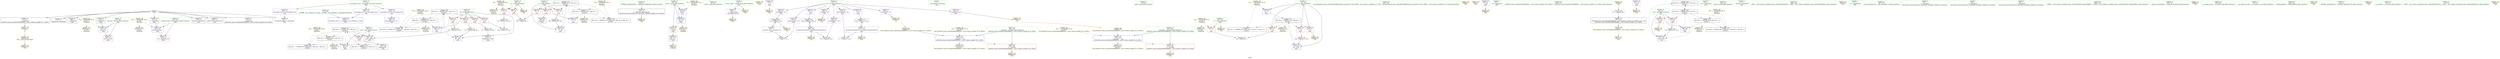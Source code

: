 digraph "SVFG" {
	label="SVFG";

	Node0x559679731850 [shape=record,color=grey,label="{NodeID: 0\nNullPtr}"];
	Node0x559679731850 -> Node0x559679749730[style=solid];
	Node0x559679731850 -> Node0x559679749830[style=solid];
	Node0x559679731850 -> Node0x559679749900[style=solid];
	Node0x559679731850 -> Node0x5596797499d0[style=solid];
	Node0x559679731850 -> Node0x559679749aa0[style=solid];
	Node0x559679731850 -> Node0x559679749b70[style=solid];
	Node0x559679731850 -> Node0x559679749c40[style=solid];
	Node0x559679731850 -> Node0x55967974ad30[style=solid];
	Node0x559679731850 -> Node0x559679749e40[style=solid];
	Node0x55967975d090 [shape=record,color=black,label="{NodeID: 180\nMR_18V_7 = PHI(MR_18V_4, MR_18V_2, MR_18V_2, MR_18V_1, )\npts\{64 \}\n}"];
	Node0x559679749e40 [shape=record,color=blue, style = dotted,label="{NodeID: 97\n245\<--3\nllvm.global_ctors_2\<--dummyVal\nGlob }"];
	Node0x559679747f50 [shape=record,color=green,label="{NodeID: 14\n29\<--35\n_ZNSt8ios_base4InitD1Ev\<--_ZNSt8ios_base4InitD1Ev_field_insensitive\n}"];
	Node0x559679747f50 -> Node0x55967974ae00[style=solid];
	Node0x55967974d6e0 [shape=record,color=yellow,style=double,label="{NodeID: 194\nRETMU(2V_3)\npts\{46 \}\nFun[main]}"];
	Node0x55967974e9e0 [shape=record,color=blue,label="{NodeID: 111\n45\<--68\nretval\<--\nmain\n}"];
	Node0x55967974e9e0 -> Node0x55967974c310[style=dashed];
	Node0x55967974e9e0 -> Node0x55967974d6e0[style=dashed];
	Node0x559679748a90 [shape=record,color=green,label="{NodeID: 28\n81\<--82\nscanf\<--scanf_field_insensitive\n}"];
	Node0x55967974f540 [shape=record,color=yellow,style=double,label="{NodeID: 125\nAPARM(26)\nCS[]}"];
	Node0x559679749830 [shape=record,color=black,label="{NodeID: 42\n109\<--3\n\<--dummyVal\nmain\n}"];
	Node0x55967974a610 [shape=record,color=yellow,style=double,label="{NodeID: 139\nARet(101)\nCS[]}"];
	Node0x55967974b3e0 [shape=record,color=purple,label="{NodeID: 56\n79\<--8\n\<--.str\nmain\n}"];
	Node0x55967974b3e0 -> Node0x55967974eec0[style=solid];
	Node0x5596797525c0 [shape=record,color=grey,label="{NodeID: 153\n106 = Binary(105, 84, )\n}"];
	Node0x5596797525c0 -> Node0x55967974a1b0[style=solid];
	Node0x55967974bfd0 [shape=record,color=purple,label="{NodeID: 70\n163\<--51\n\<--arr\nmain\n}"];
	Node0x55967974bfd0 -> Node0x559679751900[style=solid];
	Node0x559679758f90 [shape=record,color=black,label="{NodeID: 167\nMR_18V_4 = PHI(MR_18V_5, MR_18V_3, )\npts\{64 \}\n}"];
	Node0x559679758f90 -> Node0x55967974ce70[style=dashed];
	Node0x559679758f90 -> Node0x55967974e770[style=dashed];
	Node0x559679758f90 -> Node0x559679759e90[style=dashed];
	Node0x559679758f90 -> Node0x55967975b290[style=dashed];
	Node0x559679758f90 -> Node0x55967975d090[style=dashed];
	Node0x55967974cb30 [shape=record,color=red,label="{NodeID: 84\n98\<--59\n\<--i\nmain\n}"];
	Node0x55967974cb30 -> Node0x55967974af00[style=solid];
	Node0x559679731ed0 [shape=record,color=green,label="{NodeID: 1\n7\<--1\n__dso_handle\<--dummyObj\nGlob }"];
	Node0x55967975d590 [shape=record,color=black,label="{NodeID: 181\nMR_20V_6 = PHI(MR_20V_4, MR_20V_2, MR_20V_2, MR_20V_1, )\npts\{66 \}\n}"];
	Node0x559679749f40 [shape=record,color=blue,label="{NodeID: 98\n45\<--68\nretval\<--\nmain\n}"];
	Node0x559679749f40 -> Node0x55967974e9e0[style=dashed];
	Node0x559679747fe0 [shape=record,color=green,label="{NodeID: 15\n42\<--43\nmain\<--main_field_insensitive\n}"];
	Node0x55967974e200 [shape=record,color=yellow,style=double,label="{NodeID: 195\nRETMU(4V_1)\npts\{48 \}\nFun[main]}"];
	Node0x55967974eab0 [shape=record,color=blue,label="{NodeID: 112\n200\<--198\n__lhs.addr\<--__lhs\n_ZStltIcSt11char_traitsIcESaIcEEbRKNSt7__cxx1112basic_stringIT_T0_T1_EESA_\n}"];
	Node0x55967974eab0 -> Node0x55967974d280[style=dashed];
	Node0x55967974eab0 -> Node0x559679761120[style=dashed];
	Node0x559679748b90 [shape=record,color=green,label="{NodeID: 29\n102\<--103\n_ZSt7getlineIcSt11char_traitsIcESaIcEERSt13basic_istreamIT_T0_ES7_RNSt7__cxx1112basic_stringIS4_S5_T1_EE\<--_ZSt7getlineIcSt11char_traitsIcESaIcEERSt13basic_istreamIT_T0_ES7_RNSt7__cxx1112basic_stringIS4_S5_T1_EE_field_insensitive\n}"];
	Node0x55967974f610 [shape=record,color=yellow,style=double,label="{NodeID: 126\nAPARM(7)\nCS[]}"];
	Node0x559679749900 [shape=record,color=black,label="{NodeID: 43\n110\<--3\n\<--dummyVal\nmain\n}"];
	Node0x559679749900 -> Node0x55967974a280[style=solid];
	Node0x55967974a6a0 [shape=record,color=yellow,style=double,label="{NodeID: 140\nARet(27)\nCS[]}"];
	Node0x55967974b4b0 [shape=record,color=purple,label="{NodeID: 57\n90\<--10\n\<--.str.1\nmain\n}"];
	Node0x55967974b4b0 -> Node0x55967974f060[style=solid];
	Node0x559679752740 [shape=record,color=grey,label="{NodeID: 154\n127 = Binary(126, 84, )\n}"];
	Node0x559679752740 -> Node0x55967974afd0[style=solid];
	Node0x55967974c0a0 [shape=record,color=purple,label="{NodeID: 71\n73\<--72\narrayctor.next\<--arrayctor.cur\nmain\n}"];
	Node0x55967974c0a0 -> Node0x5596797513a0[style=solid];
	Node0x55967974c0a0 -> Node0x5596797537c0[style=solid];
	Node0x559679759490 [shape=record,color=black,label="{NodeID: 168\nMR_20V_4 = PHI(MR_20V_5, MR_20V_3, )\npts\{66 \}\n}"];
	Node0x559679759490 -> Node0x55967974cf40[style=dashed];
	Node0x559679759490 -> Node0x55967974d010[style=dashed];
	Node0x559679759490 -> Node0x55967974d0e0[style=dashed];
	Node0x559679759490 -> Node0x55967974d1b0[style=dashed];
	Node0x559679759490 -> Node0x55967974e840[style=dashed];
	Node0x559679759490 -> Node0x55967975b790[style=dashed];
	Node0x559679759490 -> Node0x55967975d590[style=dashed];
	Node0x55967974cc00 [shape=record,color=red,label="{NodeID: 85\n105\<--59\n\<--i\nmain\n}"];
	Node0x55967974cc00 -> Node0x5596797525c0[style=solid];
	Node0x559679731a30 [shape=record,color=green,label="{NodeID: 2\n8\<--1\n.str\<--dummyObj\nGlob }"];
	Node0x5596795cdad0 [shape=record,color=yellow,style=double,label="{NodeID: 182\n2V_1 = ENCHI(MR_2V_0)\npts\{46 \}\nFun[main]}"];
	Node0x5596795cdad0 -> Node0x559679749f40[style=dashed];
	Node0x55967974a010 [shape=record,color=blue,label="{NodeID: 99\n57\<--84\ntn\<--\nmain\n}"];
	Node0x55967974a010 -> Node0x55967975a390[style=dashed];
	Node0x5596797480a0 [shape=record,color=green,label="{NodeID: 16\n45\<--46\nretval\<--retval_field_insensitive\nmain\n}"];
	Node0x5596797480a0 -> Node0x55967974c310[style=solid];
	Node0x5596797480a0 -> Node0x559679749f40[style=solid];
	Node0x5596797480a0 -> Node0x55967974e9e0[style=solid];
	Node0x55967974e2e0 [shape=record,color=yellow,style=double,label="{NodeID: 196\nRETMU(6V_1)\npts\{50 \}\nFun[main]}"];
	Node0x55967974eb80 [shape=record,color=blue,label="{NodeID: 113\n202\<--199\n__rhs.addr\<--__rhs\n_ZStltIcSt11char_traitsIcESaIcEEbRKNSt7__cxx1112basic_stringIT_T0_T1_EESA_\n}"];
	Node0x55967974eb80 -> Node0x55967974d350[style=dashed];
	Node0x55967974eb80 -> Node0x559679761230[style=dashed];
	Node0x559679748c90 [shape=record,color=green,label="{NodeID: 30\n134\<--135\n_ZStltIcSt11char_traitsIcESaIcEEbRKNSt7__cxx1112basic_stringIT_T0_T1_EESA_\<--_ZStltIcSt11char_traitsIcESaIcEEbRKNSt7__cxx1112basic_stringIT_T0_T1_EESA__field_insensitive\n}"];
	Node0x55967974f6e0 [shape=record,color=yellow,style=double,label="{NodeID: 127\nAPARM(72)\nCS[]}"];
	Node0x5596797499d0 [shape=record,color=black,label="{NodeID: 44\n112\<--3\n\<--dummyVal\nmain\n}"];
	Node0x5596797499d0 -> Node0x55967974a350[style=solid];
	Node0x55967974a730 [shape=record,color=yellow,style=double,label="{NodeID: 141\nARet(133)\nCS[]}"];
	Node0x55967974b580 [shape=record,color=purple,label="{NodeID: 58\n152\<--13\n\<--.str.2\nmain\n}"];
	Node0x55967974b580 -> Node0x55967974ec50[style=solid];
	Node0x5596797528c0 [shape=record,color=grey,label="{NodeID: 155\n158 = Binary(157, 84, )\n}"];
	Node0x5596797528c0 -> Node0x55967974e910[style=solid];
	Node0x55967974c170 [shape=record,color=purple,label="{NodeID: 72\n166\<--165\narraydestroy.element\<--arraydestroy.elementPast\nmain\n}"];
	Node0x55967974c170 -> Node0x55967974f950[style=solid];
	Node0x55967974c170 -> Node0x559679751900[style=solid];
	Node0x55967974c170 -> Node0x559679753040[style=solid];
	Node0x559679759990 [shape=record,color=black,label="{NodeID: 169\nMR_16V_6 = PHI(MR_16V_4, MR_16V_5, )\npts\{62 \}\n}"];
	Node0x559679759990 -> Node0x559679758a90[style=dashed];
	Node0x55967974ccd0 [shape=record,color=red,label="{NodeID: 86\n137\<--61\n\<--cost\nmain\n}"];
	Node0x55967974ccd0 -> Node0x559679752440[style=solid];
	Node0x559679731ac0 [shape=record,color=green,label="{NodeID: 3\n10\<--1\n.str.1\<--dummyObj\nGlob }"];
	Node0x5596795cdb80 [shape=record,color=yellow,style=double,label="{NodeID: 183\n4V_1 = ENCHI(MR_4V_0)\npts\{48 \}\nFun[main]}"];
	Node0x5596795cdb80 -> Node0x55967974c3e0[style=dashed];
	Node0x5596795cdb80 -> Node0x55967974e200[style=dashed];
	Node0x55967974a0e0 [shape=record,color=blue,label="{NodeID: 100\n59\<--68\ni\<--\nmain\n}"];
	Node0x55967974a0e0 -> Node0x55967975bc90[style=dashed];
	Node0x559679748170 [shape=record,color=green,label="{NodeID: 17\n47\<--48\nt\<--t_field_insensitive\nmain\n}"];
	Node0x559679748170 -> Node0x55967974c3e0[style=solid];
	Node0x559679748170 -> Node0x55967974ef90[style=solid];
	Node0x55967974e3c0 [shape=record,color=yellow,style=double,label="{NodeID: 197\nRETMU(8V_1)\npts\{54 \}\nFun[main]}"];
	Node0x55967974ec50 [shape=record,color=yellow,style=double,label="{NodeID: 114\nAPARM(152)\nCS[]}"];
	Node0x559679748d90 [shape=record,color=green,label="{NodeID: 31\n154\<--155\nprintf\<--printf_field_insensitive\n}"];
	Node0x55967974f7b0 [shape=record,color=yellow,style=double,label="{NodeID: 128\nAPARM(129)\nCS[]|{<s0>7}}"];
	Node0x55967974f7b0:s0 -> Node0x55967974aa00[style=solid,color=red];
	Node0x559679749aa0 [shape=record,color=black,label="{NodeID: 45\n182\<--3\nlpad.val\<--dummyVal\nmain\n}"];
	Node0x55967974a7c0 [shape=record,color=yellow,style=double,label="{NodeID: 142\nARet(208)\nCS[]}"];
	Node0x55967974a7c0 -> Node0x559679753640[style=solid];
	Node0x55967974b650 [shape=record,color=purple,label="{NodeID: 59\n243\<--15\nllvm.global_ctors_0\<--llvm.global_ctors\nGlob }"];
	Node0x55967974b650 -> Node0x55967974d420[style=solid];
	Node0x559679752a40 [shape=record,color=grey,label="{NodeID: 156\n123 = Binary(122, 84, )\n}"];
	Node0x559679752a40 -> Node0x559679753340[style=solid];
	Node0x55967974c240 [shape=record,color=purple,label="{NodeID: 73\n175\<--174\narraydestroy.element32\<--arraydestroy.elementPast31\nmain\n}"];
	Node0x55967974c240 -> Node0x55967974fa20[style=solid];
	Node0x55967974c240 -> Node0x559679751ea0[style=solid];
	Node0x55967974c240 -> Node0x5596797534c0[style=solid];
	Node0x559679759e90 [shape=record,color=black,label="{NodeID: 170\nMR_18V_5 = PHI(MR_18V_6, MR_18V_4, )\npts\{64 \}\n}"];
	Node0x559679759e90 -> Node0x559679758f90[style=dashed];
	Node0x55967974cda0 [shape=record,color=red,label="{NodeID: 87\n151\<--61\n\<--cost\nmain\n}"];
	Node0x55967974cda0 -> Node0x55967974edf0[style=solid];
	Node0x559679732df0 [shape=record,color=green,label="{NodeID: 4\n12\<--1\n_ZSt3cin\<--dummyObj\nGlob }"];
	Node0x55967975e530 [shape=record,color=yellow,style=double,label="{NodeID: 184\n6V_1 = ENCHI(MR_6V_0)\npts\{50 \}\nFun[main]}"];
	Node0x55967975e530 -> Node0x55967974c4b0[style=dashed];
	Node0x55967975e530 -> Node0x55967974c580[style=dashed];
	Node0x55967975e530 -> Node0x55967974e2e0[style=dashed];
	Node0x55967974a1b0 [shape=record,color=blue,label="{NodeID: 101\n59\<--106\ni\<--inc\nmain\n}"];
	Node0x55967974a1b0 -> Node0x55967975bc90[style=dashed];
	Node0x559679748240 [shape=record,color=green,label="{NodeID: 18\n49\<--50\nn\<--n_field_insensitive\nmain\n}"];
	Node0x559679748240 -> Node0x55967974c4b0[style=solid];
	Node0x559679748240 -> Node0x55967974c580[style=solid];
	Node0x559679748240 -> Node0x55967974f130[style=solid];
	Node0x559679760c40 [shape=record,color=yellow,style=double,label="{NodeID: 198\nRETMU(10V_1)\npts\{56 \}\nFun[main]}"];
	Node0x55967974ed20 [shape=record,color=yellow,style=double,label="{NodeID: 115\nAPARM(150)\nCS[]}"];
	Node0x559679748e90 [shape=record,color=green,label="{NodeID: 32\n168\<--169\n_ZNSt7__cxx1112basic_stringIcSt11char_traitsIcESaIcEED1Ev\<--_ZNSt7__cxx1112basic_stringIcSt11char_traitsIcESaIcEED1Ev_field_insensitive\n}"];
	Node0x55967974f880 [shape=record,color=yellow,style=double,label="{NodeID: 129\nAPARM(132)\nCS[]|{<s0>7}}"];
	Node0x55967974f880:s0 -> Node0x55967974aaf0[style=solid,color=red];
	Node0x559679749b70 [shape=record,color=black,label="{NodeID: 46\n183\<--3\nlpad.val35\<--dummyVal\nmain\n}"];
	Node0x55967974a850 [shape=record,color=yellow,style=double,label="{NodeID: 143\nARet(229)\nCS[]}"];
	Node0x55967974b750 [shape=record,color=purple,label="{NodeID: 60\n244\<--15\nllvm.global_ctors_1\<--llvm.global_ctors\nGlob }"];
	Node0x55967974b750 -> Node0x559679749d40[style=solid];
	Node0x559679752bc0 [shape=record,color=grey,label="{NodeID: 157\n147 = Binary(146, 84, )\n}"];
	Node0x559679752bc0 -> Node0x55967974e840[style=solid];
	Node0x55967974c310 [shape=record,color=red,label="{NodeID: 74\n172\<--45\n\<--retval\nmain\n}"];
	Node0x55967974c310 -> Node0x55967974b170[style=solid];
	Node0x55967975a390 [shape=record,color=black,label="{NodeID: 171\nMR_12V_3 = PHI(MR_12V_4, MR_12V_2, )\npts\{58 \}\n}"];
	Node0x55967975a390 -> Node0x55967974c7f0[style=dashed];
	Node0x55967975a390 -> Node0x55967974c8c0[style=dashed];
	Node0x55967975a390 -> Node0x55967974c990[style=dashed];
	Node0x55967975a390 -> Node0x55967974e910[style=dashed];
	Node0x55967975a390 -> Node0x55967975c190[style=dashed];
	Node0x55967975a390 -> Node0x559679760cf0[style=dashed];
	Node0x55967974ce70 [shape=record,color=red,label="{NodeID: 88\n130\<--63\n\<--prev\nmain\n}"];
	Node0x55967974ce70 -> Node0x55967974b0a0[style=solid];
	Node0x559679732e80 [shape=record,color=green,label="{NodeID: 5\n13\<--1\n.str.2\<--dummyObj\nGlob }"];
	Node0x55967975e610 [shape=record,color=yellow,style=double,label="{NodeID: 185\n8V_1 = ENCHI(MR_8V_0)\npts\{54 \}\nFun[main]}"];
	Node0x55967975e610 -> Node0x55967974a280[style=dashed];
	Node0x55967975e610 -> Node0x55967974e3c0[style=dashed];
	Node0x55967974a280 [shape=record,color=blue,label="{NodeID: 102\n53\<--110\nexn.slot\<--\nmain\n}"];
	Node0x55967974a280 -> Node0x55967974c650[style=dashed];
	Node0x559679748310 [shape=record,color=green,label="{NodeID: 19\n51\<--52\narr\<--arr_field_insensitive\nmain\n}"];
	Node0x559679748310 -> Node0x55967974b950[style=solid];
	Node0x559679748310 -> Node0x55967974ba20[style=solid];
	Node0x559679748310 -> Node0x55967974baf0[style=solid];
	Node0x559679748310 -> Node0x55967974bbc0[style=solid];
	Node0x559679748310 -> Node0x55967974bc90[style=solid];
	Node0x559679748310 -> Node0x55967974bd60[style=solid];
	Node0x559679748310 -> Node0x55967974be30[style=solid];
	Node0x559679748310 -> Node0x55967974bf00[style=solid];
	Node0x559679748310 -> Node0x55967974bfd0[style=solid];
	Node0x559679760cf0 [shape=record,color=yellow,style=double,label="{NodeID: 199\nRETMU(12V_3)\npts\{58 \}\nFun[main]}"];
	Node0x55967974edf0 [shape=record,color=yellow,style=double,label="{NodeID: 116\nAPARM(151)\nCS[]}"];
	Node0x559679748f90 [shape=record,color=green,label="{NodeID: 33\n190\<--191\n__gxx_personality_v0\<--__gxx_personality_v0_field_insensitive\n}"];
	Node0x55967974f950 [shape=record,color=yellow,style=double,label="{NodeID: 130\nAPARM(166)\nCS[]}"];
	Node0x559679749c40 [shape=record,color=black,label="{NodeID: 47\n213\<--3\n\<--dummyVal\n_ZStltIcSt11char_traitsIcESaIcEEbRKNSt7__cxx1112basic_stringIT_T0_T1_EESA_\n}"];
	Node0x55967974a910 [shape=record,color=yellow,style=double,label="{NodeID: 144\nFPARM(228)\nFun[__clang_call_terminate]}"];
	Node0x55967974a910 -> Node0x55967974fd60[style=solid];
	Node0x55967974b850 [shape=record,color=purple,label="{NodeID: 61\n245\<--15\nllvm.global_ctors_2\<--llvm.global_ctors\nGlob }"];
	Node0x55967974b850 -> Node0x559679749e40[style=solid];
	Node0x559679752d40 [shape=record,color=grey,label="{NodeID: 158\n142 = Binary(141, 84, )\n}"];
	Node0x559679752d40 -> Node0x55967974e770[style=solid];
	Node0x55967974c3e0 [shape=record,color=red,label="{NodeID: 75\n87\<--47\n\<--t\nmain\n}"];
	Node0x55967974c3e0 -> Node0x559679752ec0[style=solid];
	Node0x55967975a890 [shape=record,color=black,label="{NodeID: 172\nMR_14V_2 = PHI(MR_14V_4, MR_14V_1, )\npts\{60 \}\n}"];
	Node0x55967975a890 -> Node0x55967974a0e0[style=dashed];
	Node0x55967975a890 -> Node0x55967975c690[style=dashed];
	Node0x55967975a890 -> Node0x559679760da0[style=dashed];
	Node0x55967974cf40 [shape=record,color=red,label="{NodeID: 89\n121\<--65\n\<--i8\nmain\n}"];
	Node0x55967974cf40 -> Node0x559679753340[style=solid];
	Node0x559679732f10 [shape=record,color=green,label="{NodeID: 6\n16\<--1\n\<--dummyObj\nCan only get source location for instruction, argument, global var or function.}"];
	Node0x55967975e6f0 [shape=record,color=yellow,style=double,label="{NodeID: 186\n10V_1 = ENCHI(MR_10V_0)\npts\{56 \}\nFun[main]}"];
	Node0x55967975e6f0 -> Node0x55967974a350[style=dashed];
	Node0x55967975e6f0 -> Node0x559679760c40[style=dashed];
	Node0x55967974a350 [shape=record,color=blue,label="{NodeID: 103\n55\<--112\nehselector.slot\<--\nmain\n}"];
	Node0x55967974a350 -> Node0x55967974c720[style=dashed];
	Node0x5596797483e0 [shape=record,color=green,label="{NodeID: 20\n53\<--54\nexn.slot\<--exn.slot_field_insensitive\nmain\n}"];
	Node0x5596797483e0 -> Node0x55967974c650[style=solid];
	Node0x5596797483e0 -> Node0x55967974a280[style=solid];
	Node0x559679760da0 [shape=record,color=yellow,style=double,label="{NodeID: 200\nRETMU(14V_2)\npts\{60 \}\nFun[main]}"];
	Node0x55967974eec0 [shape=record,color=yellow,style=double,label="{NodeID: 117\nAPARM(79)\nCS[]}"];
	Node0x559679749090 [shape=record,color=green,label="{NodeID: 34\n200\<--201\n__lhs.addr\<--__lhs.addr_field_insensitive\n_ZStltIcSt11char_traitsIcESaIcEEbRKNSt7__cxx1112basic_stringIT_T0_T1_EESA_\n}"];
	Node0x559679749090 -> Node0x55967974d280[style=solid];
	Node0x559679749090 -> Node0x55967974eab0[style=solid];
	Node0x55967974fa20 [shape=record,color=yellow,style=double,label="{NodeID: 131\nAPARM(175)\nCS[]}"];
	Node0x55967974ad30 [shape=record,color=black,label="{NodeID: 48\n214\<--3\n\<--dummyVal\n_ZStltIcSt11char_traitsIcESaIcEEbRKNSt7__cxx1112basic_stringIT_T0_T1_EESA_\n}"];
	Node0x55967974ad30 -> Node0x55967974fc90[style=solid];
	Node0x55967974aa00 [shape=record,color=yellow,style=double,label="{NodeID: 145\nFPARM(198)\nFun[_ZStltIcSt11char_traitsIcESaIcEEbRKNSt7__cxx1112basic_stringIT_T0_T1_EESA_]}"];
	Node0x55967974aa00 -> Node0x55967974eab0[style=solid];
	Node0x55967974b950 [shape=record,color=purple,label="{NodeID: 62\n69\<--51\narray.begin\<--arr\nmain\n}"];
	Node0x55967974b950 -> Node0x5596797513a0[style=solid];
	Node0x559679752ec0 [shape=record,color=grey,label="{NodeID: 159\n88 = cmp(86, 87, )\n}"];
	Node0x55967974c4b0 [shape=record,color=red,label="{NodeID: 76\n95\<--49\n\<--n\nmain\n}"];
	Node0x55967974c4b0 -> Node0x5596797531c0[style=solid];
	Node0x55967975ad90 [shape=record,color=black,label="{NodeID: 173\nMR_16V_2 = PHI(MR_16V_4, MR_16V_1, )\npts\{62 \}\n}"];
	Node0x55967975ad90 -> Node0x55967974a420[style=dashed];
	Node0x55967975ad90 -> Node0x55967975cb90[style=dashed];
	Node0x55967975ad90 -> Node0x559679760e80[style=dashed];
	Node0x55967974d010 [shape=record,color=red,label="{NodeID: 90\n126\<--65\n\<--i8\nmain\n}"];
	Node0x55967974d010 -> Node0x559679752740[style=solid];
	Node0x559679733270 [shape=record,color=green,label="{NodeID: 7\n68\<--1\n\<--dummyObj\nCan only get source location for instruction, argument, global var or function.}"];
	Node0x55967975e7d0 [shape=record,color=yellow,style=double,label="{NodeID: 187\n12V_1 = ENCHI(MR_12V_0)\npts\{58 \}\nFun[main]}"];
	Node0x55967975e7d0 -> Node0x55967974a010[style=dashed];
	Node0x55967975e7d0 -> Node0x55967975c190[style=dashed];
	Node0x55967974a420 [shape=record,color=blue,label="{NodeID: 104\n61\<--68\ncost\<--\nmain\n}"];
	Node0x55967974a420 -> Node0x559679758a90[style=dashed];
	Node0x5596797484b0 [shape=record,color=green,label="{NodeID: 21\n55\<--56\nehselector.slot\<--ehselector.slot_field_insensitive\nmain\n}"];
	Node0x5596797484b0 -> Node0x55967974c720[style=solid];
	Node0x5596797484b0 -> Node0x55967974a350[style=solid];
	Node0x559679760e80 [shape=record,color=yellow,style=double,label="{NodeID: 201\nRETMU(16V_2)\npts\{62 \}\nFun[main]}"];
	Node0x55967974ef90 [shape=record,color=yellow,style=double,label="{NodeID: 118\nAPARM(47)\nCS[]}"];
	Node0x559679749160 [shape=record,color=green,label="{NodeID: 35\n202\<--203\n__rhs.addr\<--__rhs.addr_field_insensitive\n_ZStltIcSt11char_traitsIcESaIcEEbRKNSt7__cxx1112basic_stringIT_T0_T1_EESA_\n}"];
	Node0x559679749160 -> Node0x55967974d350[style=solid];
	Node0x559679749160 -> Node0x55967974eb80[style=solid];
	Node0x55967974faf0 [shape=record,color=yellow,style=double,label="{NodeID: 132\nAPARM(206)\nCS[]}"];
	Node0x55967974ae00 [shape=record,color=black,label="{NodeID: 49\n28\<--29\n\<--_ZNSt8ios_base4InitD1Ev\nCan only get source location for instruction, argument, global var or function.}"];
	Node0x55967974ae00 -> Node0x55967974f470[style=solid];
	Node0x55967974aaf0 [shape=record,color=yellow,style=double,label="{NodeID: 146\nFPARM(199)\nFun[_ZStltIcSt11char_traitsIcESaIcEEbRKNSt7__cxx1112basic_stringIT_T0_T1_EESA_]}"];
	Node0x55967974aaf0 -> Node0x55967974eb80[style=solid];
	Node0x55967974ba20 [shape=record,color=purple,label="{NodeID: 63\n70\<--51\narrayctor.end\<--arr\nmain\n}"];
	Node0x55967974ba20 -> Node0x5596797537c0[style=solid];
	Node0x559679753040 [shape=record,color=grey,label="{NodeID: 160\n170 = cmp(166, 162, )\n}"];
	Node0x55967974c580 [shape=record,color=red,label="{NodeID: 77\n122\<--49\n\<--n\nmain\n}"];
	Node0x55967974c580 -> Node0x559679752a40[style=solid];
	Node0x55967975b290 [shape=record,color=black,label="{NodeID: 174\nMR_18V_2 = PHI(MR_18V_4, MR_18V_1, )\npts\{64 \}\n}"];
	Node0x55967975b290 -> Node0x55967974e500[style=dashed];
	Node0x55967975b290 -> Node0x55967975d090[style=dashed];
	Node0x55967975b290 -> Node0x559679760f60[style=dashed];
	Node0x55967974d0e0 [shape=record,color=red,label="{NodeID: 91\n141\<--65\n\<--i8\nmain\n}"];
	Node0x55967974d0e0 -> Node0x559679752d40[style=solid];
	Node0x559679733300 [shape=record,color=green,label="{NodeID: 8\n84\<--1\n\<--dummyObj\nCan only get source location for instruction, argument, global var or function.}"];
	Node0x55967975e8b0 [shape=record,color=yellow,style=double,label="{NodeID: 188\n14V_1 = ENCHI(MR_14V_0)\npts\{60 \}\nFun[main]}"];
	Node0x55967975e8b0 -> Node0x55967975a890[style=dashed];
	Node0x55967975e8b0 -> Node0x55967975c690[style=dashed];
	Node0x55967974e500 [shape=record,color=blue,label="{NodeID: 105\n63\<--68\nprev\<--\nmain\n}"];
	Node0x55967974e500 -> Node0x559679758f90[style=dashed];
	Node0x559679748580 [shape=record,color=green,label="{NodeID: 22\n57\<--58\ntn\<--tn_field_insensitive\nmain\n}"];
	Node0x559679748580 -> Node0x55967974c7f0[style=solid];
	Node0x559679748580 -> Node0x55967974c8c0[style=solid];
	Node0x559679748580 -> Node0x55967974c990[style=solid];
	Node0x559679748580 -> Node0x55967974a010[style=solid];
	Node0x559679748580 -> Node0x55967974e910[style=solid];
	Node0x559679760f60 [shape=record,color=yellow,style=double,label="{NodeID: 202\nRETMU(18V_2)\npts\{64 \}\nFun[main]}"];
	Node0x55967974f060 [shape=record,color=yellow,style=double,label="{NodeID: 119\nAPARM(90)\nCS[]}"];
	Node0x559679749230 [shape=record,color=green,label="{NodeID: 36\n209\<--210\n_ZNKSt7__cxx1112basic_stringIcSt11char_traitsIcESaIcEE7compareERKS4_\<--_ZNKSt7__cxx1112basic_stringIcSt11char_traitsIcESaIcEE7compareERKS4__field_insensitive\n}"];
	Node0x55967974fbc0 [shape=record,color=yellow,style=double,label="{NodeID: 133\nAPARM(207)\nCS[]}"];
	Node0x55967974af00 [shape=record,color=black,label="{NodeID: 50\n99\<--98\nidxprom\<--\nmain\n}"];
	Node0x55967974abe0 [shape=record,color=yellow,style=double,label="{NodeID: 147\nFRet(44)\nFun[main]}"];
	Node0x55967974baf0 [shape=record,color=purple,label="{NodeID: 64\n100\<--51\narrayidx\<--arr\nmain\n}"];
	Node0x55967974baf0 -> Node0x55967974f2d0[style=solid];
	Node0x5596797531c0 [shape=record,color=grey,label="{NodeID: 161\n96 = cmp(94, 95, )\n}"];
	Node0x55967974c650 [shape=record,color=red,label="{NodeID: 78\n180\<--53\nexn\<--exn.slot\nmain\n}"];
	Node0x55967975b790 [shape=record,color=black,label="{NodeID: 175\nMR_20V_2 = PHI(MR_20V_4, MR_20V_1, )\npts\{66 \}\n}"];
	Node0x55967975b790 -> Node0x55967974e5d0[style=dashed];
	Node0x55967975b790 -> Node0x55967975d590[style=dashed];
	Node0x55967975b790 -> Node0x559679761040[style=dashed];
	Node0x55967974d1b0 [shape=record,color=red,label="{NodeID: 92\n146\<--65\n\<--i8\nmain\n}"];
	Node0x55967974d1b0 -> Node0x559679752bc0[style=solid];
	Node0x559679733390 [shape=record,color=green,label="{NodeID: 9\n4\<--6\n_ZStL8__ioinit\<--_ZStL8__ioinit_field_insensitive\nGlob }"];
	Node0x559679733390 -> Node0x55967974b310[style=solid];
	Node0x559679733390 -> Node0x55967974f3a0[style=solid];
	Node0x55967975e990 [shape=record,color=yellow,style=double,label="{NodeID: 189\n16V_1 = ENCHI(MR_16V_0)\npts\{62 \}\nFun[main]}"];
	Node0x55967975e990 -> Node0x55967975ad90[style=dashed];
	Node0x55967975e990 -> Node0x55967975cb90[style=dashed];
	Node0x55967974e5d0 [shape=record,color=blue,label="{NodeID: 106\n65\<--68\ni8\<--\nmain\n}"];
	Node0x55967974e5d0 -> Node0x559679759490[style=dashed];
	Node0x559679748650 [shape=record,color=green,label="{NodeID: 23\n59\<--60\ni\<--i_field_insensitive\nmain\n}"];
	Node0x559679748650 -> Node0x55967974ca60[style=solid];
	Node0x559679748650 -> Node0x55967974cb30[style=solid];
	Node0x559679748650 -> Node0x55967974cc00[style=solid];
	Node0x559679748650 -> Node0x55967974a0e0[style=solid];
	Node0x559679748650 -> Node0x55967974a1b0[style=solid];
	Node0x559679761040 [shape=record,color=yellow,style=double,label="{NodeID: 203\nRETMU(20V_2)\npts\{66 \}\nFun[main]}"];
	Node0x55967974f130 [shape=record,color=yellow,style=double,label="{NodeID: 120\nAPARM(49)\nCS[]}"];
	Node0x559679749330 [shape=record,color=green,label="{NodeID: 37\n216\<--217\n__clang_call_terminate\<--__clang_call_terminate_field_insensitive\n}"];
	Node0x55967974fc90 [shape=record,color=yellow,style=double,label="{NodeID: 134\nAPARM(214)\nCS[]|{<s0>12}}"];
	Node0x55967974fc90:s0 -> Node0x55967974a910[style=solid,color=red];
	Node0x55967974afd0 [shape=record,color=black,label="{NodeID: 51\n128\<--127\nidxprom12\<--add\nmain\n}"];
	Node0x5596797512e0 [shape=record,color=yellow,style=double,label="{NodeID: 148\nFRet(197)\nFun[_ZStltIcSt11char_traitsIcESaIcEEbRKNSt7__cxx1112basic_stringIT_T0_T1_EESA_]|{<s0>7}}"];
	Node0x5596797512e0:s0 -> Node0x55967974a730[style=solid,color=blue];
	Node0x55967974bbc0 [shape=record,color=purple,label="{NodeID: 65\n114\<--51\narray.begin29\<--arr\nmain\n}"];
	Node0x55967974bbc0 -> Node0x5596797534c0[style=solid];
	Node0x559679753340 [shape=record,color=grey,label="{NodeID: 162\n124 = cmp(121, 123, )\n}"];
	Node0x55967974c720 [shape=record,color=red,label="{NodeID: 79\n181\<--55\nsel\<--ehselector.slot\nmain\n}"];
	Node0x55967975bc90 [shape=record,color=black,label="{NodeID: 176\nMR_14V_4 = PHI(MR_14V_5, MR_14V_3, )\npts\{60 \}\n}"];
	Node0x55967975bc90 -> Node0x55967974ca60[style=dashed];
	Node0x55967975bc90 -> Node0x55967974cb30[style=dashed];
	Node0x55967975bc90 -> Node0x55967974cc00[style=dashed];
	Node0x55967975bc90 -> Node0x55967974a1b0[style=dashed];
	Node0x55967975bc90 -> Node0x55967975a890[style=dashed];
	Node0x55967975bc90 -> Node0x55967975c690[style=dashed];
	Node0x55967974d280 [shape=record,color=red,label="{NodeID: 93\n206\<--200\n\<--__lhs.addr\n_ZStltIcSt11char_traitsIcESaIcEEbRKNSt7__cxx1112basic_stringIT_T0_T1_EESA_\n}"];
	Node0x55967974d280 -> Node0x55967974faf0[style=solid];
	Node0x559679732810 [shape=record,color=green,label="{NodeID: 10\n15\<--19\nllvm.global_ctors\<--llvm.global_ctors_field_insensitive\nGlob }"];
	Node0x559679732810 -> Node0x55967974b650[style=solid];
	Node0x559679732810 -> Node0x55967974b750[style=solid];
	Node0x559679732810 -> Node0x55967974b850[style=solid];
	Node0x55967975ea70 [shape=record,color=yellow,style=double,label="{NodeID: 190\n18V_1 = ENCHI(MR_18V_0)\npts\{64 \}\nFun[main]}"];
	Node0x55967975ea70 -> Node0x55967975b290[style=dashed];
	Node0x55967975ea70 -> Node0x55967975d090[style=dashed];
	Node0x55967974e6a0 [shape=record,color=blue,label="{NodeID: 107\n61\<--138\ncost\<--inc17\nmain\n}"];
	Node0x55967974e6a0 -> Node0x559679759990[style=dashed];
	Node0x559679748720 [shape=record,color=green,label="{NodeID: 24\n61\<--62\ncost\<--cost_field_insensitive\nmain\n}"];
	Node0x559679748720 -> Node0x55967974ccd0[style=solid];
	Node0x559679748720 -> Node0x55967974cda0[style=solid];
	Node0x559679748720 -> Node0x55967974a420[style=solid];
	Node0x559679748720 -> Node0x55967974e6a0[style=solid];
	Node0x559679761120 [shape=record,color=yellow,style=double,label="{NodeID: 204\nRETMU(22V_2)\npts\{201 \}\nFun[_ZStltIcSt11char_traitsIcESaIcEEbRKNSt7__cxx1112basic_stringIT_T0_T1_EESA_]}"];
	Node0x55967974f200 [shape=record,color=yellow,style=double,label="{NodeID: 121\nAPARM(12)\nCS[]}"];
	Node0x559679749430 [shape=record,color=green,label="{NodeID: 38\n230\<--231\n__cxa_begin_catch\<--__cxa_begin_catch_field_insensitive\n}"];
	Node0x55967974fd60 [shape=record,color=yellow,style=double,label="{NodeID: 135\nAPARM(228)\nCS[]}"];
	Node0x55967974b0a0 [shape=record,color=black,label="{NodeID: 52\n131\<--130\nidxprom14\<--\nmain\n}"];
	Node0x5596797513a0 [shape=record,color=black,label="{NodeID: 149\n72 = PHI(69, 73, )\n}"];
	Node0x5596797513a0 -> Node0x55967974c0a0[style=solid];
	Node0x5596797513a0 -> Node0x55967974f6e0[style=solid];
	Node0x55967974bc90 [shape=record,color=purple,label="{NodeID: 66\n115\<--51\n\<--arr\nmain\n}"];
	Node0x55967974bc90 -> Node0x559679751ea0[style=solid];
	Node0x5596797534c0 [shape=record,color=grey,label="{NodeID: 163\n177 = cmp(175, 114, )\n}"];
	Node0x55967974c7f0 [shape=record,color=red,label="{NodeID: 80\n86\<--57\n\<--tn\nmain\n}"];
	Node0x55967974c7f0 -> Node0x559679752ec0[style=solid];
	Node0x55967975c190 [shape=record,color=black,label="{NodeID: 177\nMR_12V_5 = PHI(MR_12V_3, MR_12V_3, MR_12V_3, MR_12V_1, )\npts\{58 \}\n}"];
	Node0x55967974d350 [shape=record,color=red,label="{NodeID: 94\n207\<--202\n\<--__rhs.addr\n_ZStltIcSt11char_traitsIcESaIcEEbRKNSt7__cxx1112basic_stringIT_T0_T1_EESA_\n}"];
	Node0x55967974d350 -> Node0x55967974fbc0[style=solid];
	Node0x5596797328a0 [shape=record,color=green,label="{NodeID: 11\n20\<--21\n__cxx_global_var_init\<--__cxx_global_var_init_field_insensitive\n}"];
	Node0x55967975eb50 [shape=record,color=yellow,style=double,label="{NodeID: 191\n20V_1 = ENCHI(MR_20V_0)\npts\{66 \}\nFun[main]}"];
	Node0x55967975eb50 -> Node0x55967975b790[style=dashed];
	Node0x55967975eb50 -> Node0x55967975d590[style=dashed];
	Node0x55967974e770 [shape=record,color=blue,label="{NodeID: 108\n63\<--142\nprev\<--add18\nmain\n}"];
	Node0x55967974e770 -> Node0x559679759e90[style=dashed];
	Node0x5596797487f0 [shape=record,color=green,label="{NodeID: 25\n63\<--64\nprev\<--prev_field_insensitive\nmain\n}"];
	Node0x5596797487f0 -> Node0x55967974ce70[style=solid];
	Node0x5596797487f0 -> Node0x55967974e500[style=solid];
	Node0x5596797487f0 -> Node0x55967974e770[style=solid];
	Node0x559679761230 [shape=record,color=yellow,style=double,label="{NodeID: 205\nRETMU(24V_2)\npts\{203 \}\nFun[_ZStltIcSt11char_traitsIcESaIcEEbRKNSt7__cxx1112basic_stringIT_T0_T1_EESA_]}"];
	Node0x55967974f2d0 [shape=record,color=yellow,style=double,label="{NodeID: 122\nAPARM(100)\nCS[]}"];
	Node0x559679749530 [shape=record,color=green,label="{NodeID: 39\n233\<--234\n_ZSt9terminatev\<--_ZSt9terminatev_field_insensitive\n}"];
	Node0x55967974fe30 [shape=record,color=yellow,style=double,label="{NodeID: 136\nARet(153)\nCS[]}"];
	Node0x55967974b170 [shape=record,color=black,label="{NodeID: 53\n44\<--172\nmain_ret\<--\nmain\n}"];
	Node0x55967974b170 -> Node0x55967974abe0[style=solid];
	Node0x559679751900 [shape=record,color=black,label="{NodeID: 150\n165 = PHI(163, 166, )\n}"];
	Node0x559679751900 -> Node0x55967974c170[style=solid];
	Node0x55967974bd60 [shape=record,color=purple,label="{NodeID: 67\n129\<--51\narrayidx13\<--arr\nmain\n}"];
	Node0x55967974bd60 -> Node0x55967974f7b0[style=solid];
	Node0x559679753640 [shape=record,color=grey,label="{NodeID: 164\n211 = cmp(208, 68, )\n}"];
	Node0x559679753640 -> Node0x55967974b240[style=solid];
	Node0x55967974c8c0 [shape=record,color=red,label="{NodeID: 81\n150\<--57\n\<--tn\nmain\n}"];
	Node0x55967974c8c0 -> Node0x55967974ed20[style=solid];
	Node0x55967975c690 [shape=record,color=black,label="{NodeID: 178\nMR_14V_6 = PHI(MR_14V_4, MR_14V_2, MR_14V_4, MR_14V_1, )\npts\{60 \}\n}"];
	Node0x55967974d420 [shape=record,color=blue,label="{NodeID: 95\n243\<--16\nllvm.global_ctors_0\<--\nGlob }"];
	Node0x559679732930 [shape=record,color=green,label="{NodeID: 12\n24\<--25\n_ZNSt8ios_base4InitC1Ev\<--_ZNSt8ios_base4InitC1Ev_field_insensitive\n}"];
	Node0x55967974d4f0 [shape=record,color=yellow,style=double,label="{NodeID: 192\n22V_1 = ENCHI(MR_22V_0)\npts\{201 \}\nFun[_ZStltIcSt11char_traitsIcESaIcEEbRKNSt7__cxx1112basic_stringIT_T0_T1_EESA_]}"];
	Node0x55967974d4f0 -> Node0x55967974eab0[style=dashed];
	Node0x55967974e840 [shape=record,color=blue,label="{NodeID: 109\n65\<--147\ni8\<--inc20\nmain\n}"];
	Node0x55967974e840 -> Node0x559679759490[style=dashed];
	Node0x5596797488c0 [shape=record,color=green,label="{NodeID: 26\n65\<--66\ni8\<--i8_field_insensitive\nmain\n}"];
	Node0x5596797488c0 -> Node0x55967974cf40[style=solid];
	Node0x5596797488c0 -> Node0x55967974d010[style=solid];
	Node0x5596797488c0 -> Node0x55967974d0e0[style=solid];
	Node0x5596797488c0 -> Node0x55967974d1b0[style=solid];
	Node0x5596797488c0 -> Node0x55967974e5d0[style=solid];
	Node0x5596797488c0 -> Node0x55967974e840[style=solid];
	Node0x55967974f3a0 [shape=record,color=yellow,style=double,label="{NodeID: 123\nAPARM(4)\nCS[]}"];
	Node0x559679749630 [shape=record,color=green,label="{NodeID: 40\n17\<--239\n_GLOBAL__sub_I_uditarora_2_0.cpp\<--_GLOBAL__sub_I_uditarora_2_0.cpp_field_insensitive\n}"];
	Node0x559679749630 -> Node0x559679749d40[style=solid];
	Node0x55967974a4f0 [shape=record,color=yellow,style=double,label="{NodeID: 137\nARet(80)\nCS[]}"];
	Node0x55967974b240 [shape=record,color=black,label="{NodeID: 54\n197\<--211\n_ZStltIcSt11char_traitsIcESaIcEEbRKNSt7__cxx1112basic_stringIT_T0_T1_EESA__ret\<--cmp\n_ZStltIcSt11char_traitsIcESaIcEEbRKNSt7__cxx1112basic_stringIT_T0_T1_EESA_\n}"];
	Node0x55967974b240 -> Node0x5596797512e0[style=solid];
	Node0x559679751ea0 [shape=record,color=black,label="{NodeID: 151\n174 = PHI(115, 175, )\n}"];
	Node0x559679751ea0 -> Node0x55967974c240[style=solid];
	Node0x55967974be30 [shape=record,color=purple,label="{NodeID: 68\n132\<--51\narrayidx15\<--arr\nmain\n}"];
	Node0x55967974be30 -> Node0x55967974f880[style=solid];
	Node0x5596797537c0 [shape=record,color=grey,label="{NodeID: 165\n77 = cmp(73, 70, )\n}"];
	Node0x55967974c990 [shape=record,color=red,label="{NodeID: 82\n157\<--57\n\<--tn\nmain\n}"];
	Node0x55967974c990 -> Node0x5596797528c0[style=solid];
	Node0x55967975cb90 [shape=record,color=black,label="{NodeID: 179\nMR_16V_7 = PHI(MR_16V_4, MR_16V_2, MR_16V_2, MR_16V_1, )\npts\{62 \}\n}"];
	Node0x559679749d40 [shape=record,color=blue,label="{NodeID: 96\n244\<--17\nllvm.global_ctors_1\<--_GLOBAL__sub_I_uditarora_2_0.cpp\nGlob }"];
	Node0x559679732a30 [shape=record,color=green,label="{NodeID: 13\n30\<--31\n__cxa_atexit\<--__cxa_atexit_field_insensitive\n}"];
	Node0x55967974d600 [shape=record,color=yellow,style=double,label="{NodeID: 193\n24V_1 = ENCHI(MR_24V_0)\npts\{203 \}\nFun[_ZStltIcSt11char_traitsIcESaIcEEbRKNSt7__cxx1112basic_stringIT_T0_T1_EESA_]}"];
	Node0x55967974d600 -> Node0x55967974eb80[style=dashed];
	Node0x55967974e910 [shape=record,color=blue,label="{NodeID: 110\n57\<--158\ntn\<--inc25\nmain\n}"];
	Node0x55967974e910 -> Node0x55967975a390[style=dashed];
	Node0x559679748990 [shape=record,color=green,label="{NodeID: 27\n75\<--76\n_ZNSt7__cxx1112basic_stringIcSt11char_traitsIcESaIcEEC1Ev\<--_ZNSt7__cxx1112basic_stringIcSt11char_traitsIcESaIcEEC1Ev_field_insensitive\n}"];
	Node0x55967974f470 [shape=record,color=yellow,style=double,label="{NodeID: 124\nAPARM(28)\nCS[]}"];
	Node0x559679749730 [shape=record,color=black,label="{NodeID: 41\n2\<--3\ndummyVal\<--dummyVal\n}"];
	Node0x55967974a580 [shape=record,color=yellow,style=double,label="{NodeID: 138\nARet(91)\nCS[]}"];
	Node0x55967974b310 [shape=record,color=purple,label="{NodeID: 55\n26\<--4\n\<--_ZStL8__ioinit\n__cxx_global_var_init\n}"];
	Node0x55967974b310 -> Node0x55967974f540[style=solid];
	Node0x559679752440 [shape=record,color=grey,label="{NodeID: 152\n138 = Binary(137, 84, )\n}"];
	Node0x559679752440 -> Node0x55967974e6a0[style=solid];
	Node0x55967974bf00 [shape=record,color=purple,label="{NodeID: 69\n162\<--51\narray.begin27\<--arr\nmain\n}"];
	Node0x55967974bf00 -> Node0x559679753040[style=solid];
	Node0x559679758a90 [shape=record,color=black,label="{NodeID: 166\nMR_16V_4 = PHI(MR_16V_6, MR_16V_3, )\npts\{62 \}\n}"];
	Node0x559679758a90 -> Node0x55967974ccd0[style=dashed];
	Node0x559679758a90 -> Node0x55967974cda0[style=dashed];
	Node0x559679758a90 -> Node0x55967974e6a0[style=dashed];
	Node0x559679758a90 -> Node0x559679759990[style=dashed];
	Node0x559679758a90 -> Node0x55967975ad90[style=dashed];
	Node0x559679758a90 -> Node0x55967975cb90[style=dashed];
	Node0x55967974ca60 [shape=record,color=red,label="{NodeID: 83\n94\<--59\n\<--i\nmain\n}"];
	Node0x55967974ca60 -> Node0x5596797531c0[style=solid];
}
